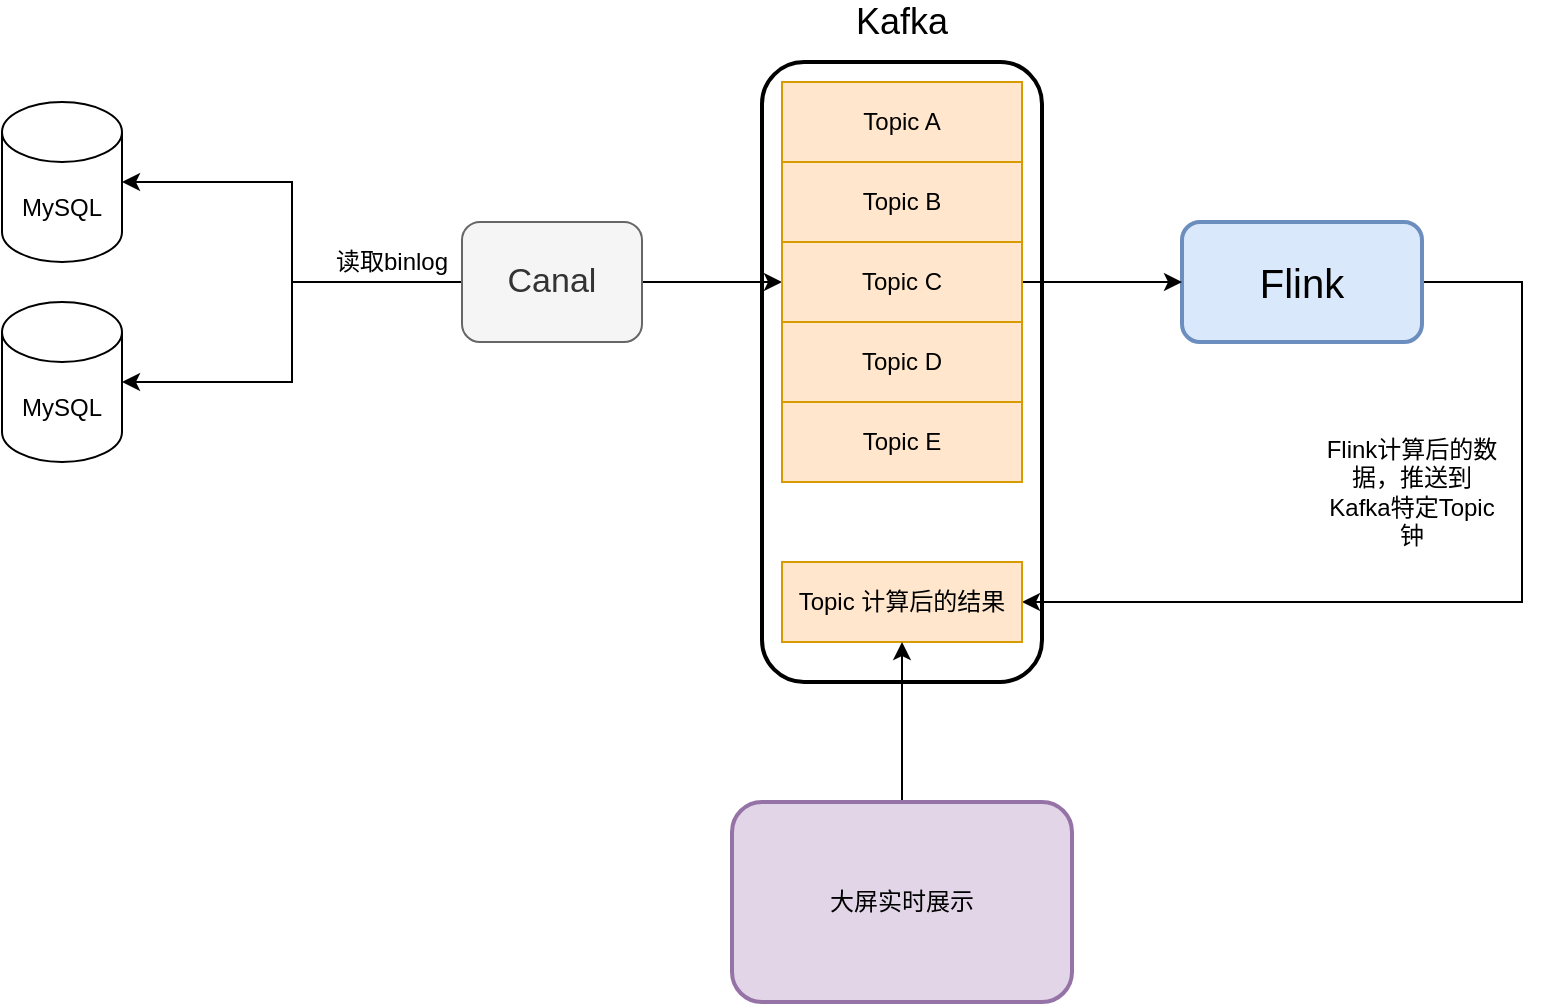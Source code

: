 <mxfile version="14.7.3" type="github">
  <diagram id="OLJjV_yMyCJu88U6sbuX" name="第 1 页">
    <mxGraphModel dx="1426" dy="803" grid="1" gridSize="10" guides="1" tooltips="1" connect="1" arrows="1" fold="1" page="1" pageScale="1" pageWidth="1169" pageHeight="1654" math="0" shadow="0">
      <root>
        <mxCell id="0" />
        <mxCell id="1" parent="0" />
        <mxCell id="wxAyCrsDgqIcD0JOLPXE-19" value="" style="rounded=1;whiteSpace=wrap;html=1;strokeWidth=2;" vertex="1" parent="1">
          <mxGeometry x="470" y="260" width="140" height="310" as="geometry" />
        </mxCell>
        <mxCell id="wxAyCrsDgqIcD0JOLPXE-1" value="MySQL" style="shape=cylinder3;whiteSpace=wrap;html=1;boundedLbl=1;backgroundOutline=1;size=15;" vertex="1" parent="1">
          <mxGeometry x="90" y="280" width="60" height="80" as="geometry" />
        </mxCell>
        <mxCell id="wxAyCrsDgqIcD0JOLPXE-2" value="MySQL" style="shape=cylinder3;whiteSpace=wrap;html=1;boundedLbl=1;backgroundOutline=1;size=15;" vertex="1" parent="1">
          <mxGeometry x="90" y="380" width="60" height="80" as="geometry" />
        </mxCell>
        <mxCell id="wxAyCrsDgqIcD0JOLPXE-5" style="edgeStyle=orthogonalEdgeStyle;rounded=0;orthogonalLoop=1;jettySize=auto;html=1;entryX=1;entryY=0.5;entryDx=0;entryDy=0;entryPerimeter=0;" edge="1" parent="1" source="wxAyCrsDgqIcD0JOLPXE-3" target="wxAyCrsDgqIcD0JOLPXE-1">
          <mxGeometry relative="1" as="geometry" />
        </mxCell>
        <mxCell id="wxAyCrsDgqIcD0JOLPXE-6" style="edgeStyle=orthogonalEdgeStyle;rounded=0;orthogonalLoop=1;jettySize=auto;html=1;entryX=1;entryY=0.5;entryDx=0;entryDy=0;entryPerimeter=0;" edge="1" parent="1" source="wxAyCrsDgqIcD0JOLPXE-3" target="wxAyCrsDgqIcD0JOLPXE-2">
          <mxGeometry relative="1" as="geometry" />
        </mxCell>
        <mxCell id="wxAyCrsDgqIcD0JOLPXE-9" style="edgeStyle=orthogonalEdgeStyle;rounded=0;orthogonalLoop=1;jettySize=auto;html=1;entryX=0;entryY=0.5;entryDx=0;entryDy=0;" edge="1" parent="1" source="wxAyCrsDgqIcD0JOLPXE-3">
          <mxGeometry relative="1" as="geometry">
            <mxPoint x="480" y="370" as="targetPoint" />
          </mxGeometry>
        </mxCell>
        <mxCell id="wxAyCrsDgqIcD0JOLPXE-3" value="&lt;font style=&quot;font-size: 17px&quot;&gt;Canal&lt;/font&gt;" style="rounded=1;whiteSpace=wrap;html=1;fillColor=#f5f5f5;strokeColor=#666666;fontColor=#333333;" vertex="1" parent="1">
          <mxGeometry x="320" y="340" width="90" height="60" as="geometry" />
        </mxCell>
        <mxCell id="wxAyCrsDgqIcD0JOLPXE-7" value="读取binlog" style="text;html=1;strokeColor=none;fillColor=none;align=center;verticalAlign=middle;whiteSpace=wrap;rounded=0;" vertex="1" parent="1">
          <mxGeometry x="240" y="350" width="90" height="20" as="geometry" />
        </mxCell>
        <mxCell id="wxAyCrsDgqIcD0JOLPXE-15" value="" style="group;fillColor=#ffe6cc;strokeColor=#d79b00;container=0;" vertex="1" connectable="0" parent="1">
          <mxGeometry x="480" y="270" width="120" height="200" as="geometry" />
        </mxCell>
        <mxCell id="wxAyCrsDgqIcD0JOLPXE-16" value="&lt;font style=&quot;font-size: 18px&quot;&gt;Kafka&lt;/font&gt;" style="text;html=1;strokeColor=none;fillColor=none;align=center;verticalAlign=middle;whiteSpace=wrap;rounded=0;strokeWidth=2;" vertex="1" parent="1">
          <mxGeometry x="520" y="230" width="40" height="20" as="geometry" />
        </mxCell>
        <mxCell id="wxAyCrsDgqIcD0JOLPXE-27" style="edgeStyle=orthogonalEdgeStyle;rounded=0;orthogonalLoop=1;jettySize=auto;html=1;entryX=1;entryY=0.5;entryDx=0;entryDy=0;" edge="1" parent="1" source="wxAyCrsDgqIcD0JOLPXE-17" target="wxAyCrsDgqIcD0JOLPXE-26">
          <mxGeometry relative="1" as="geometry">
            <Array as="points">
              <mxPoint x="850" y="370" />
              <mxPoint x="850" y="530" />
            </Array>
          </mxGeometry>
        </mxCell>
        <mxCell id="wxAyCrsDgqIcD0JOLPXE-17" value="&lt;font style=&quot;font-size: 20px&quot;&gt;Flink&lt;/font&gt;" style="rounded=1;whiteSpace=wrap;html=1;strokeWidth=2;fillColor=#dae8fc;strokeColor=#6c8ebf;" vertex="1" parent="1">
          <mxGeometry x="680" y="340" width="120" height="60" as="geometry" />
        </mxCell>
        <mxCell id="wxAyCrsDgqIcD0JOLPXE-18" style="edgeStyle=orthogonalEdgeStyle;rounded=0;orthogonalLoop=1;jettySize=auto;html=1;entryX=0;entryY=0.5;entryDx=0;entryDy=0;" edge="1" parent="1" source="wxAyCrsDgqIcD0JOLPXE-12" target="wxAyCrsDgqIcD0JOLPXE-17">
          <mxGeometry relative="1" as="geometry" />
        </mxCell>
        <mxCell id="wxAyCrsDgqIcD0JOLPXE-10" value="Topic A" style="rounded=0;whiteSpace=wrap;html=1;fillColor=#ffe6cc;strokeColor=#d79b00;" vertex="1" parent="1">
          <mxGeometry x="480" y="270" width="120" height="40" as="geometry" />
        </mxCell>
        <mxCell id="wxAyCrsDgqIcD0JOLPXE-11" value="Topic B" style="rounded=0;whiteSpace=wrap;html=1;fillColor=#ffe6cc;strokeColor=#d79b00;" vertex="1" parent="1">
          <mxGeometry x="480" y="310" width="120" height="40" as="geometry" />
        </mxCell>
        <mxCell id="wxAyCrsDgqIcD0JOLPXE-12" value="Topic C" style="rounded=0;whiteSpace=wrap;html=1;fillColor=#ffe6cc;strokeColor=#d79b00;" vertex="1" parent="1">
          <mxGeometry x="480" y="350" width="120" height="40" as="geometry" />
        </mxCell>
        <mxCell id="wxAyCrsDgqIcD0JOLPXE-13" value="Topic D" style="rounded=0;whiteSpace=wrap;html=1;fillColor=#ffe6cc;strokeColor=#d79b00;" vertex="1" parent="1">
          <mxGeometry x="480" y="390" width="120" height="40" as="geometry" />
        </mxCell>
        <mxCell id="wxAyCrsDgqIcD0JOLPXE-14" value="Topic E" style="rounded=0;whiteSpace=wrap;html=1;fillColor=#ffe6cc;strokeColor=#d79b00;" vertex="1" parent="1">
          <mxGeometry x="480" y="430" width="120" height="40" as="geometry" />
        </mxCell>
        <mxCell id="wxAyCrsDgqIcD0JOLPXE-26" value="Topic 计算后的结果" style="rounded=0;whiteSpace=wrap;html=1;fillColor=#ffe6cc;strokeColor=#d79b00;" vertex="1" parent="1">
          <mxGeometry x="480" y="510" width="120" height="40" as="geometry" />
        </mxCell>
        <mxCell id="wxAyCrsDgqIcD0JOLPXE-28" value="Flink计算后的数据，推送到Kafka特定Topic钟" style="text;html=1;strokeColor=none;fillColor=none;align=center;verticalAlign=middle;whiteSpace=wrap;rounded=0;" vertex="1" parent="1">
          <mxGeometry x="750" y="440" width="90" height="70" as="geometry" />
        </mxCell>
        <mxCell id="wxAyCrsDgqIcD0JOLPXE-30" style="edgeStyle=orthogonalEdgeStyle;rounded=0;orthogonalLoop=1;jettySize=auto;html=1;entryX=0.5;entryY=1;entryDx=0;entryDy=0;" edge="1" parent="1" source="wxAyCrsDgqIcD0JOLPXE-29" target="wxAyCrsDgqIcD0JOLPXE-26">
          <mxGeometry relative="1" as="geometry" />
        </mxCell>
        <mxCell id="wxAyCrsDgqIcD0JOLPXE-29" value="大屏实时展示" style="rounded=1;whiteSpace=wrap;html=1;strokeWidth=2;fillColor=#e1d5e7;strokeColor=#9673a6;" vertex="1" parent="1">
          <mxGeometry x="455" y="630" width="170" height="100" as="geometry" />
        </mxCell>
      </root>
    </mxGraphModel>
  </diagram>
</mxfile>
